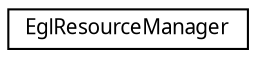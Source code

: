 digraph G
{
  edge [fontname="FreeSans.ttf",fontsize="10",labelfontname="FreeSans.ttf",labelfontsize="10"];
  node [fontname="FreeSans.ttf",fontsize="10",shape=record];
  rankdir=LR;
  Node1 [label="EglResourceManager",height=0.2,width=0.4,color="black", fillcolor="white", style="filled",URL="$class_egl_resource_manager.html"];
}

